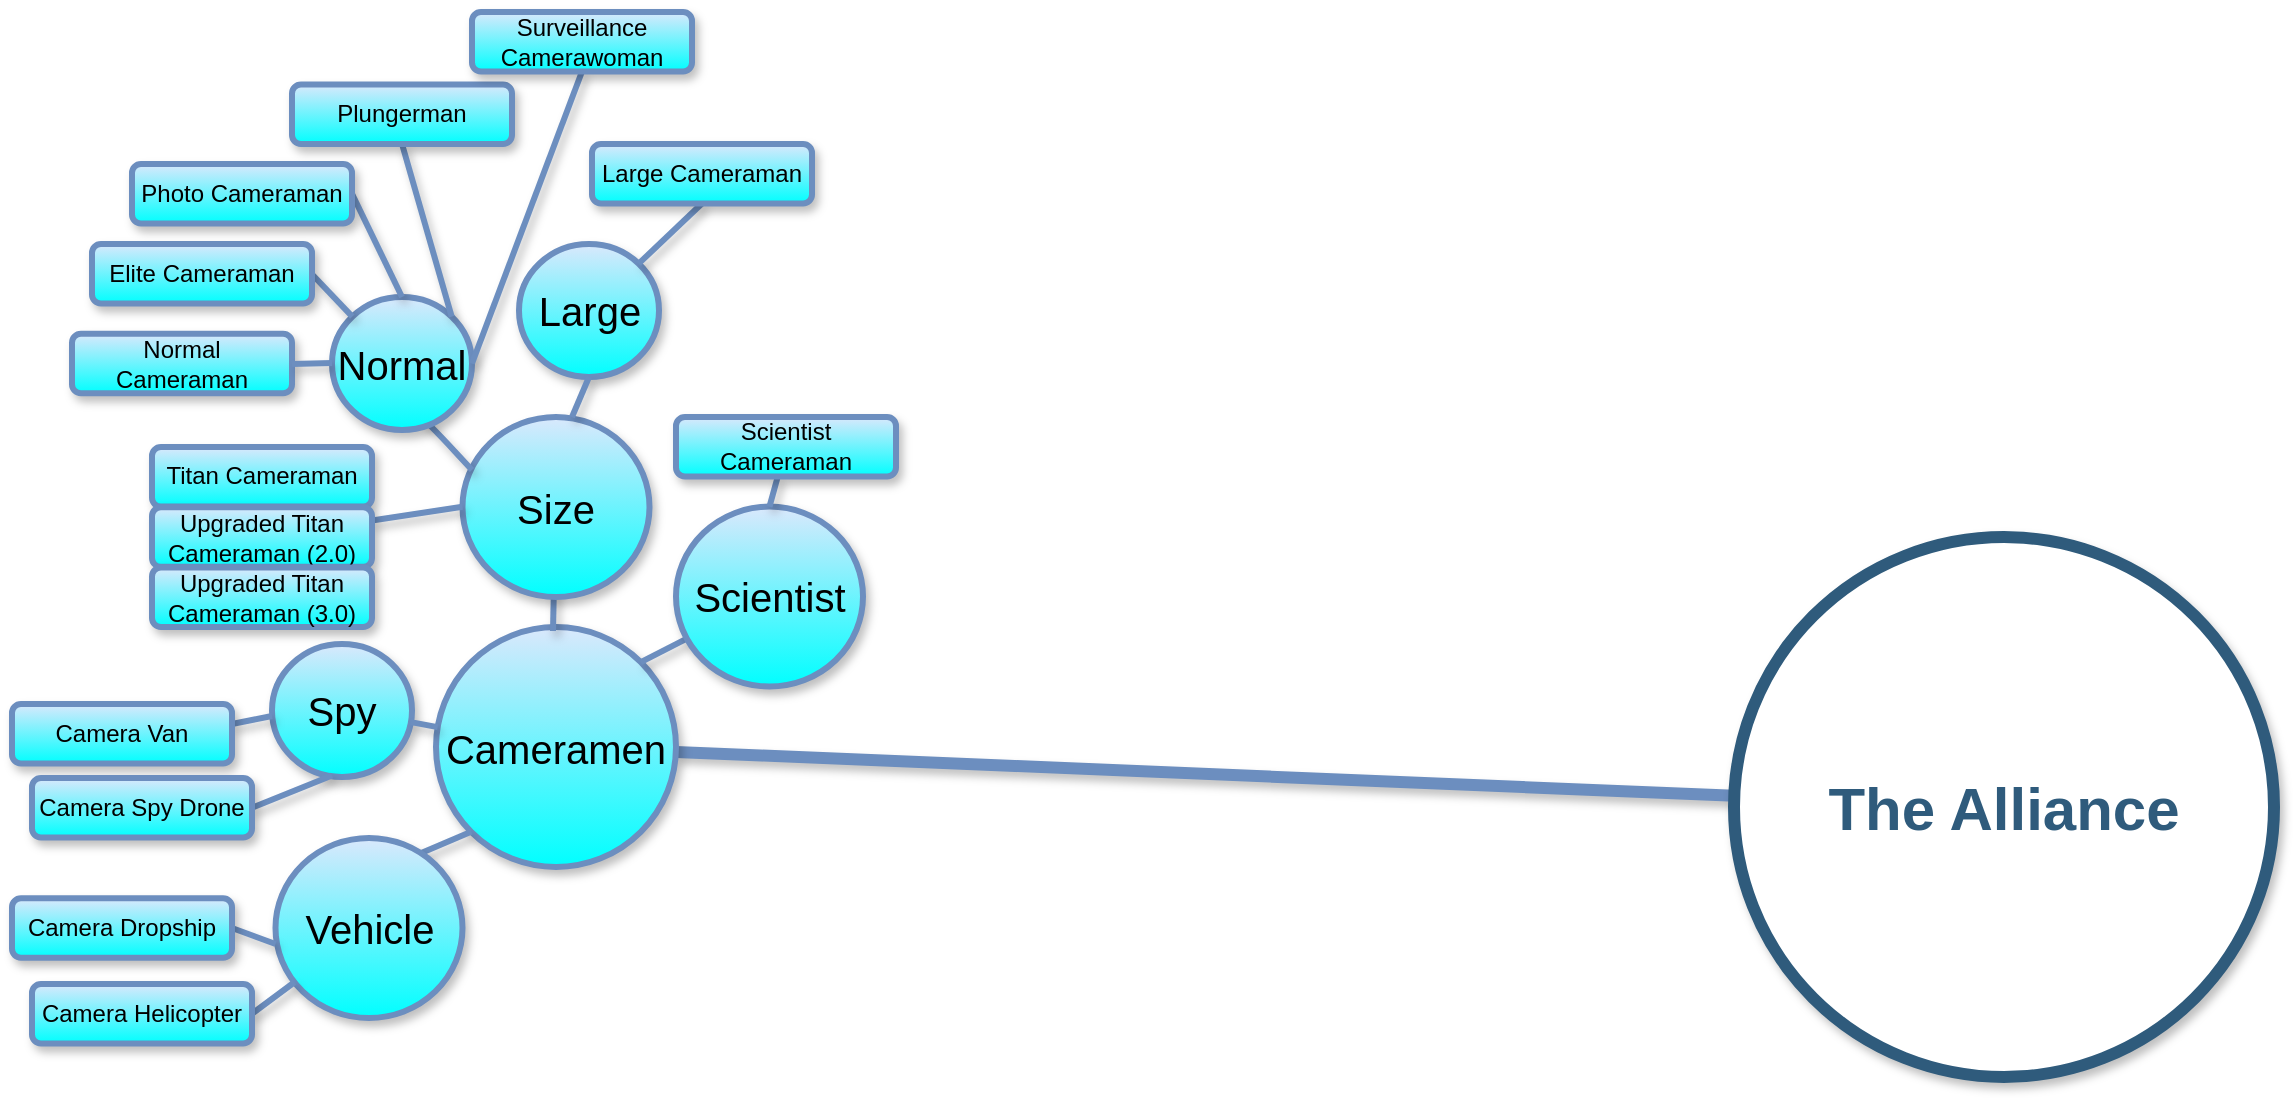 <mxfile version="24.6.4" type="github">
  <diagram id="6a731a19-8d31-9384-78a2-239565b7b9f0" name="Page-1">
    <mxGraphModel dx="1050" dy="617" grid="1" gridSize="10" guides="1" tooltips="1" connect="1" arrows="1" fold="1" page="1" pageScale="1" pageWidth="1169" pageHeight="827" background="none" math="0" shadow="0">
      <root>
        <mxCell id="0" />
        <mxCell id="1" parent="0" />
        <mxCell id="1363" style="endArrow=none;strokeWidth=6;strokeColor=#6c8ebf;html=1;fillColor=#dae8fc;shadow=1;" parent="1" source="1515" target="1516" edge="1">
          <mxGeometry relative="1" as="geometry" />
        </mxCell>
        <mxCell id="1515" value="The Alliance" style="ellipse;whiteSpace=wrap;html=1;shadow=1;fontFamily=Helvetica;fontSize=30;fontColor=#2F5B7C;align=center;strokeColor=#2F5B7C;strokeWidth=6;fillColor=#FFFFFF;fontStyle=1;gradientColor=none;" parent="1" vertex="1">
          <mxGeometry x="961" y="676.5" width="270" height="270" as="geometry" />
        </mxCell>
        <mxCell id="1516" value="Cameramen" style="ellipse;whiteSpace=wrap;html=1;shadow=1;fontFamily=Helvetica;fontSize=20;align=center;strokeWidth=3;fillColor=#dae8fc;strokeColor=#6c8ebf;gradientColor=#00FFFF;" parent="1" vertex="1">
          <mxGeometry x="312" y="721.5" width="120" height="120" as="geometry" />
        </mxCell>
        <mxCell id="rcJq9EcaqIxGS28sy-gM-1543" value="" style="edgeStyle=none;endArrow=none;strokeWidth=3;strokeColor=#6c8ebf;html=1;fillColor=#dae8fc;shadow=1;" edge="1" parent="1">
          <mxGeometry x="188.5" y="51.5" width="100" height="100" as="geometry">
            <mxPoint x="370.5" y="723.5" as="sourcePoint" />
            <mxPoint x="371" y="700" as="targetPoint" />
          </mxGeometry>
        </mxCell>
        <mxCell id="rcJq9EcaqIxGS28sy-gM-1544" value="Size" style="ellipse;whiteSpace=wrap;html=1;shadow=1;fontFamily=Helvetica;fontSize=20;align=center;strokeWidth=3;fillColor=#dae8fc;strokeColor=#6c8ebf;gradientColor=#00FFFF;" vertex="1" parent="1">
          <mxGeometry x="325.25" y="616.5" width="93.5" height="90" as="geometry" />
        </mxCell>
        <mxCell id="rcJq9EcaqIxGS28sy-gM-1548" value="" style="edgeStyle=none;endArrow=none;strokeWidth=3;strokeColor=#6c8ebf;html=1;fillColor=#dae8fc;shadow=1;" edge="1" parent="1">
          <mxGeometry x="188.5" y="51.5" width="100" height="100" as="geometry">
            <mxPoint x="330" y="643" as="sourcePoint" />
            <mxPoint x="304.75" y="616.5" as="targetPoint" />
            <Array as="points">
              <mxPoint x="314.75" y="626.5" />
            </Array>
          </mxGeometry>
        </mxCell>
        <mxCell id="rcJq9EcaqIxGS28sy-gM-1549" value="Normal" style="ellipse;whiteSpace=wrap;html=1;shadow=1;fontFamily=Helvetica;fontSize=20;align=center;strokeWidth=3;fillColor=#dae8fc;strokeColor=#6c8ebf;gradientColor=#00FFFF;" vertex="1" parent="1">
          <mxGeometry x="260" y="556.5" width="70" height="66.5" as="geometry" />
        </mxCell>
        <mxCell id="rcJq9EcaqIxGS28sy-gM-1551" value="Large" style="ellipse;whiteSpace=wrap;html=1;shadow=1;fontFamily=Helvetica;fontSize=20;align=center;strokeWidth=3;fillColor=#dae8fc;strokeColor=#6c8ebf;gradientColor=#00FFFF;" vertex="1" parent="1">
          <mxGeometry x="353.5" y="530" width="70" height="66.5" as="geometry" />
        </mxCell>
        <mxCell id="rcJq9EcaqIxGS28sy-gM-1555" value="" style="edgeStyle=none;endArrow=none;strokeWidth=3;strokeColor=#6c8ebf;html=1;fillColor=#dae8fc;entryX=0.5;entryY=1;entryDx=0;entryDy=0;shadow=1;" edge="1" parent="1" target="rcJq9EcaqIxGS28sy-gM-1551">
          <mxGeometry x="188.5" y="51.5" width="100" height="100" as="geometry">
            <mxPoint x="380" y="616.5" as="sourcePoint" />
            <mxPoint x="380.5" y="593" as="targetPoint" />
          </mxGeometry>
        </mxCell>
        <mxCell id="rcJq9EcaqIxGS28sy-gM-1556" value="Normal Cameraman" style="rounded=1;whiteSpace=wrap;html=1;fillColor=#dae8fc;strokeColor=#6c8ebf;gradientColor=#00FFFF;strokeWidth=3;shadow=1;glass=0;" vertex="1" parent="1">
          <mxGeometry x="130" y="574.88" width="110" height="29.75" as="geometry" />
        </mxCell>
        <mxCell id="rcJq9EcaqIxGS28sy-gM-1558" value="" style="edgeStyle=none;endArrow=none;strokeWidth=3;strokeColor=#6c8ebf;html=1;fillColor=#dae8fc;shadow=1;" edge="1" parent="1">
          <mxGeometry x="188.5" y="51.5" width="100" height="100" as="geometry">
            <mxPoint x="260" y="589.5" as="sourcePoint" />
            <mxPoint x="240" y="590" as="targetPoint" />
          </mxGeometry>
        </mxCell>
        <mxCell id="rcJq9EcaqIxGS28sy-gM-1559" value="" style="edgeStyle=none;endArrow=none;strokeWidth=3;strokeColor=#6c8ebf;html=1;fillColor=#dae8fc;shadow=1;entryX=0.5;entryY=1;entryDx=0;entryDy=0;exitX=1;exitY=0;exitDx=0;exitDy=0;" edge="1" parent="1" source="rcJq9EcaqIxGS28sy-gM-1551" target="rcJq9EcaqIxGS28sy-gM-1560">
          <mxGeometry x="188.5" y="51.5" width="100" height="100" as="geometry">
            <mxPoint x="382" y="530" as="sourcePoint" />
            <mxPoint x="370" y="510" as="targetPoint" />
          </mxGeometry>
        </mxCell>
        <mxCell id="rcJq9EcaqIxGS28sy-gM-1560" value="Large Cameraman" style="rounded=1;whiteSpace=wrap;html=1;fillColor=#dae8fc;strokeColor=#6c8ebf;gradientColor=#00FFFF;strokeWidth=3;shadow=1;glass=0;" vertex="1" parent="1">
          <mxGeometry x="390" y="480" width="110" height="29.75" as="geometry" />
        </mxCell>
        <mxCell id="rcJq9EcaqIxGS28sy-gM-1561" value="Titan Cameraman" style="rounded=1;whiteSpace=wrap;html=1;fillColor=#dae8fc;strokeColor=#6c8ebf;gradientColor=#00FFFF;strokeWidth=3;shadow=1;glass=0;" vertex="1" parent="1">
          <mxGeometry x="170" y="631.56" width="110" height="29.75" as="geometry" />
        </mxCell>
        <mxCell id="rcJq9EcaqIxGS28sy-gM-1562" value="" style="edgeStyle=none;endArrow=none;strokeWidth=3;strokeColor=#6c8ebf;html=1;fillColor=#dae8fc;shadow=1;" edge="1" parent="1" target="rcJq9EcaqIxGS28sy-gM-1563">
          <mxGeometry x="188.5" y="51.5" width="100" height="100" as="geometry">
            <mxPoint x="325.25" y="661.37" as="sourcePoint" />
            <mxPoint x="305.25" y="661.87" as="targetPoint" />
          </mxGeometry>
        </mxCell>
        <mxCell id="rcJq9EcaqIxGS28sy-gM-1563" value="Upgraded Titan Cameraman (2.0)" style="rounded=1;whiteSpace=wrap;html=1;fillColor=#dae8fc;strokeColor=#6c8ebf;gradientColor=#00FFFF;strokeWidth=3;shadow=1;glass=0;" vertex="1" parent="1">
          <mxGeometry x="170" y="661.68" width="110" height="29.75" as="geometry" />
        </mxCell>
        <mxCell id="rcJq9EcaqIxGS28sy-gM-1564" value="Upgraded Titan Cameraman (3.0)" style="rounded=1;whiteSpace=wrap;html=1;fillColor=#dae8fc;strokeColor=#6c8ebf;gradientColor=#00FFFF;strokeWidth=3;shadow=1;glass=0;" vertex="1" parent="1">
          <mxGeometry x="170" y="691.75" width="110" height="29.75" as="geometry" />
        </mxCell>
        <mxCell id="rcJq9EcaqIxGS28sy-gM-1565" value="" style="edgeStyle=none;endArrow=none;strokeWidth=3;strokeColor=#6c8ebf;html=1;fillColor=#dae8fc;shadow=1;exitX=0;exitY=0;exitDx=0;exitDy=0;" edge="1" parent="1" source="rcJq9EcaqIxGS28sy-gM-1549">
          <mxGeometry x="188.5" y="51.5" width="100" height="100" as="geometry">
            <mxPoint x="270" y="544.62" as="sourcePoint" />
            <mxPoint x="250" y="545.12" as="targetPoint" />
          </mxGeometry>
        </mxCell>
        <mxCell id="rcJq9EcaqIxGS28sy-gM-1566" value="Elite Cameraman" style="rounded=1;whiteSpace=wrap;html=1;fillColor=#dae8fc;strokeColor=#6c8ebf;gradientColor=#00FFFF;strokeWidth=3;shadow=1;glass=0;" vertex="1" parent="1">
          <mxGeometry x="140" y="530" width="110" height="29.75" as="geometry" />
        </mxCell>
        <mxCell id="rcJq9EcaqIxGS28sy-gM-1567" value="Spy" style="ellipse;whiteSpace=wrap;html=1;shadow=1;fontFamily=Helvetica;fontSize=20;align=center;strokeWidth=3;fillColor=#dae8fc;strokeColor=#6c8ebf;gradientColor=#00FFFF;" vertex="1" parent="1">
          <mxGeometry x="230" y="730" width="70" height="66.5" as="geometry" />
        </mxCell>
        <mxCell id="rcJq9EcaqIxGS28sy-gM-1569" value="" style="edgeStyle=none;endArrow=none;strokeWidth=3;strokeColor=#6c8ebf;html=1;fillColor=#dae8fc;shadow=1;" edge="1" parent="1" source="rcJq9EcaqIxGS28sy-gM-1567" target="1516">
          <mxGeometry x="188.5" y="51.5" width="100" height="100" as="geometry">
            <mxPoint x="294.5" y="745" as="sourcePoint" />
            <mxPoint x="295" y="721.5" as="targetPoint" />
          </mxGeometry>
        </mxCell>
        <mxCell id="rcJq9EcaqIxGS28sy-gM-1570" value="" style="edgeStyle=none;endArrow=none;strokeWidth=3;strokeColor=#6c8ebf;html=1;fillColor=#dae8fc;shadow=1;exitX=0;exitY=0;exitDx=0;exitDy=0;" edge="1" parent="1">
          <mxGeometry x="188.5" y="51.5" width="100" height="100" as="geometry">
            <mxPoint x="230" y="766" as="sourcePoint" />
            <mxPoint x="210" y="770" as="targetPoint" />
          </mxGeometry>
        </mxCell>
        <mxCell id="rcJq9EcaqIxGS28sy-gM-1571" value="Camera Van" style="rounded=1;whiteSpace=wrap;html=1;fillColor=#dae8fc;strokeColor=#6c8ebf;gradientColor=#00FFFF;strokeWidth=3;shadow=1;glass=0;" vertex="1" parent="1">
          <mxGeometry x="100" y="760" width="110" height="29.75" as="geometry" />
        </mxCell>
        <mxCell id="rcJq9EcaqIxGS28sy-gM-1572" value="" style="edgeStyle=none;endArrow=none;strokeWidth=3;strokeColor=#6c8ebf;html=1;fillColor=#dae8fc;shadow=1;exitX=0;exitY=0;exitDx=0;exitDy=0;entryX=1;entryY=0.5;entryDx=0;entryDy=0;" edge="1" parent="1" target="rcJq9EcaqIxGS28sy-gM-1573">
          <mxGeometry x="188.5" y="51.5" width="100" height="100" as="geometry">
            <mxPoint x="260" y="795.75" as="sourcePoint" />
            <mxPoint x="240" y="799.75" as="targetPoint" />
          </mxGeometry>
        </mxCell>
        <mxCell id="rcJq9EcaqIxGS28sy-gM-1573" value="Camera Spy Drone" style="rounded=1;whiteSpace=wrap;html=1;fillColor=#dae8fc;strokeColor=#6c8ebf;gradientColor=#00FFFF;strokeWidth=3;shadow=1;glass=0;" vertex="1" parent="1">
          <mxGeometry x="110" y="797" width="110" height="29.75" as="geometry" />
        </mxCell>
        <mxCell id="rcJq9EcaqIxGS28sy-gM-1574" value="" style="edgeStyle=none;endArrow=none;strokeWidth=3;strokeColor=#6c8ebf;html=1;fillColor=#dae8fc;shadow=1;entryX=0;entryY=1;entryDx=0;entryDy=0;exitX=0.77;exitY=0.087;exitDx=0;exitDy=0;exitPerimeter=0;" edge="1" parent="1" source="rcJq9EcaqIxGS28sy-gM-1575" target="1516">
          <mxGeometry x="188.5" y="51.5" width="100" height="100" as="geometry">
            <mxPoint x="295.25" y="934" as="sourcePoint" />
            <mxPoint x="295.75" y="910.5" as="targetPoint" />
          </mxGeometry>
        </mxCell>
        <mxCell id="rcJq9EcaqIxGS28sy-gM-1575" value="Vehicle" style="ellipse;whiteSpace=wrap;html=1;shadow=1;fontFamily=Helvetica;fontSize=20;align=center;strokeWidth=3;fillColor=#dae8fc;strokeColor=#6c8ebf;gradientColor=#00FFFF;" vertex="1" parent="1">
          <mxGeometry x="231.75" y="827" width="93.5" height="90" as="geometry" />
        </mxCell>
        <mxCell id="rcJq9EcaqIxGS28sy-gM-1576" value="" style="edgeStyle=none;endArrow=none;strokeWidth=3;strokeColor=#6c8ebf;html=1;fillColor=#dae8fc;shadow=1;exitX=0;exitY=0;exitDx=0;exitDy=0;entryX=1;entryY=0.5;entryDx=0;entryDy=0;" edge="1" parent="1" target="rcJq9EcaqIxGS28sy-gM-1577">
          <mxGeometry x="188.5" y="51.5" width="100" height="100" as="geometry">
            <mxPoint x="231.75" y="880" as="sourcePoint" />
            <mxPoint x="211.75" y="884" as="targetPoint" />
          </mxGeometry>
        </mxCell>
        <mxCell id="rcJq9EcaqIxGS28sy-gM-1577" value="Camera Dropship" style="rounded=1;whiteSpace=wrap;html=1;fillColor=#dae8fc;strokeColor=#6c8ebf;gradientColor=#00FFFF;strokeWidth=3;shadow=1;glass=0;" vertex="1" parent="1">
          <mxGeometry x="100" y="857.13" width="110" height="29.75" as="geometry" />
        </mxCell>
        <mxCell id="rcJq9EcaqIxGS28sy-gM-1578" value="" style="edgeStyle=none;endArrow=none;strokeWidth=3;strokeColor=#6c8ebf;html=1;fillColor=#dae8fc;shadow=1;entryX=1;entryY=0.5;entryDx=0;entryDy=0;" edge="1" parent="1" target="rcJq9EcaqIxGS28sy-gM-1579" source="rcJq9EcaqIxGS28sy-gM-1575">
          <mxGeometry x="188.5" y="51.5" width="100" height="100" as="geometry">
            <mxPoint x="241.75" y="922.87" as="sourcePoint" />
            <mxPoint x="221.75" y="926.87" as="targetPoint" />
          </mxGeometry>
        </mxCell>
        <mxCell id="rcJq9EcaqIxGS28sy-gM-1579" value="&lt;div&gt;Camera Helicopter&lt;/div&gt;" style="rounded=1;whiteSpace=wrap;html=1;fillColor=#dae8fc;strokeColor=#6c8ebf;gradientColor=#00FFFF;strokeWidth=3;shadow=1;glass=0;" vertex="1" parent="1">
          <mxGeometry x="110" y="900" width="110" height="29.75" as="geometry" />
        </mxCell>
        <mxCell id="rcJq9EcaqIxGS28sy-gM-1580" value="" style="edgeStyle=none;endArrow=none;strokeWidth=3;strokeColor=#6c8ebf;html=1;fillColor=#dae8fc;shadow=1;exitX=1;exitY=0;exitDx=0;exitDy=0;" edge="1" parent="1" source="1516" target="rcJq9EcaqIxGS28sy-gM-1581">
          <mxGeometry x="188.5" y="51.5" width="100" height="100" as="geometry">
            <mxPoint x="477.25" y="747" as="sourcePoint" />
            <mxPoint x="477.75" y="723.5" as="targetPoint" />
          </mxGeometry>
        </mxCell>
        <mxCell id="rcJq9EcaqIxGS28sy-gM-1581" value="Scientist" style="ellipse;whiteSpace=wrap;html=1;shadow=1;fontFamily=Helvetica;fontSize=20;align=center;strokeWidth=3;fillColor=#dae8fc;strokeColor=#6c8ebf;gradientColor=#00FFFF;" vertex="1" parent="1">
          <mxGeometry x="432" y="661.31" width="93.5" height="90" as="geometry" />
        </mxCell>
        <mxCell id="rcJq9EcaqIxGS28sy-gM-1582" value="" style="edgeStyle=none;endArrow=none;strokeWidth=3;strokeColor=#6c8ebf;html=1;fillColor=#dae8fc;shadow=1;exitX=0.5;exitY=0;exitDx=0;exitDy=0;" edge="1" parent="1" source="rcJq9EcaqIxGS28sy-gM-1581" target="rcJq9EcaqIxGS28sy-gM-1583">
          <mxGeometry x="188.5" y="51.5" width="100" height="100" as="geometry">
            <mxPoint x="479" y="670" as="sourcePoint" />
            <mxPoint x="473.5" y="641.68" as="targetPoint" />
          </mxGeometry>
        </mxCell>
        <mxCell id="rcJq9EcaqIxGS28sy-gM-1583" value="Scientist Cameraman" style="rounded=1;whiteSpace=wrap;html=1;fillColor=#dae8fc;strokeColor=#6c8ebf;gradientColor=#00FFFF;strokeWidth=3;shadow=1;glass=0;" vertex="1" parent="1">
          <mxGeometry x="432" y="616.5" width="110" height="29.75" as="geometry" />
        </mxCell>
        <mxCell id="rcJq9EcaqIxGS28sy-gM-1584" value="" style="edgeStyle=none;endArrow=none;strokeWidth=3;strokeColor=#6c8ebf;html=1;fillColor=#dae8fc;shadow=1;exitX=0.5;exitY=0;exitDx=0;exitDy=0;entryX=1;entryY=0.5;entryDx=0;entryDy=0;" edge="1" parent="1" source="rcJq9EcaqIxGS28sy-gM-1549" target="rcJq9EcaqIxGS28sy-gM-1585">
          <mxGeometry x="188.5" y="51.5" width="100" height="100" as="geometry">
            <mxPoint x="290" y="526" as="sourcePoint" />
            <mxPoint x="270" y="505.12" as="targetPoint" />
          </mxGeometry>
        </mxCell>
        <mxCell id="rcJq9EcaqIxGS28sy-gM-1585" value="Photo Cameraman" style="rounded=1;whiteSpace=wrap;html=1;fillColor=#dae8fc;strokeColor=#6c8ebf;gradientColor=#00FFFF;strokeWidth=3;shadow=1;glass=0;" vertex="1" parent="1">
          <mxGeometry x="160" y="490" width="110" height="29.75" as="geometry" />
        </mxCell>
        <mxCell id="rcJq9EcaqIxGS28sy-gM-1586" value="" style="edgeStyle=none;endArrow=none;strokeWidth=3;strokeColor=#6c8ebf;html=1;fillColor=#dae8fc;shadow=1;entryX=0.5;entryY=1;entryDx=0;entryDy=0;exitX=1;exitY=0;exitDx=0;exitDy=0;" edge="1" parent="1" target="rcJq9EcaqIxGS28sy-gM-1587" source="rcJq9EcaqIxGS28sy-gM-1549">
          <mxGeometry x="188.5" y="51.5" width="100" height="100" as="geometry">
            <mxPoint x="345" y="519.75" as="sourcePoint" />
            <mxPoint x="320" y="467.87" as="targetPoint" />
          </mxGeometry>
        </mxCell>
        <mxCell id="rcJq9EcaqIxGS28sy-gM-1587" value="Plungerman" style="rounded=1;whiteSpace=wrap;html=1;fillColor=#dae8fc;strokeColor=#6c8ebf;gradientColor=#00FFFF;strokeWidth=3;shadow=1;glass=0;" vertex="1" parent="1">
          <mxGeometry x="240" y="450.25" width="110" height="29.75" as="geometry" />
        </mxCell>
        <mxCell id="rcJq9EcaqIxGS28sy-gM-1588" value="" style="edgeStyle=none;endArrow=none;strokeWidth=3;strokeColor=#6c8ebf;html=1;fillColor=#dae8fc;shadow=1;entryX=0.5;entryY=1;entryDx=0;entryDy=0;exitX=1;exitY=0.5;exitDx=0;exitDy=0;" edge="1" parent="1" target="rcJq9EcaqIxGS28sy-gM-1589" source="rcJq9EcaqIxGS28sy-gM-1549">
          <mxGeometry x="188.5" y="51.5" width="100" height="100" as="geometry">
            <mxPoint x="440" y="545.75" as="sourcePoint" />
            <mxPoint x="440" y="447.62" as="targetPoint" />
          </mxGeometry>
        </mxCell>
        <mxCell id="rcJq9EcaqIxGS28sy-gM-1589" value="Surveillance Camerawoman" style="rounded=1;whiteSpace=wrap;html=1;fillColor=#dae8fc;strokeColor=#6c8ebf;gradientColor=#00FFFF;strokeWidth=3;shadow=1;glass=0;" vertex="1" parent="1">
          <mxGeometry x="330" y="414" width="110" height="29.75" as="geometry" />
        </mxCell>
      </root>
    </mxGraphModel>
  </diagram>
</mxfile>
